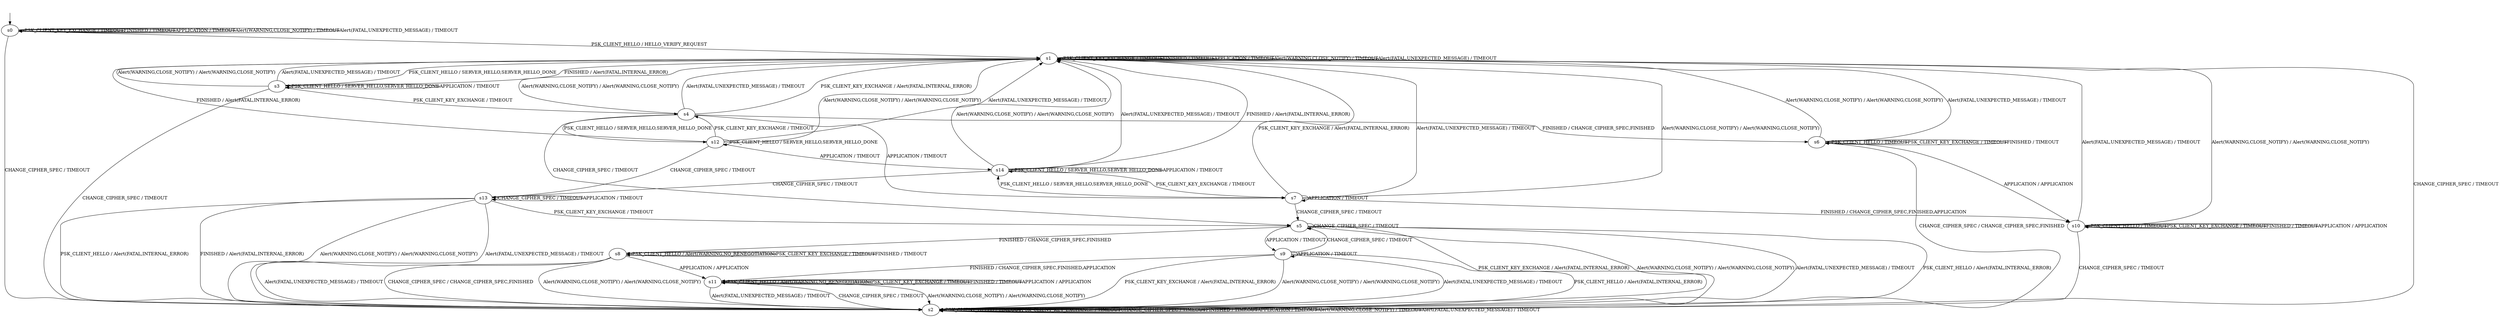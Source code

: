 digraph h2 {
s0 [label="s0"];
s1 [label="s1"];
s2 [label="s2"];
s3 [label="s3"];
s4 [label="s4"];
s5 [label="s5"];
s6 [label="s6"];
s7 [label="s7"];
s8 [label="s8"];
s9 [label="s9"];
s10 [label="s10"];
s11 [label="s11"];
s12 [label="s12"];
s13 [label="s13"];
s14 [label="s14"];
s0 -> s1 [label="PSK_CLIENT_HELLO / HELLO_VERIFY_REQUEST"];
s0 -> s0 [label="PSK_CLIENT_KEY_EXCHANGE / TIMEOUT"];
s0 -> s2 [label="CHANGE_CIPHER_SPEC / TIMEOUT"];
s0 -> s0 [label="FINISHED / TIMEOUT"];
s0 -> s0 [label="APPLICATION / TIMEOUT"];
s0 -> s0 [label="Alert(WARNING,CLOSE_NOTIFY) / TIMEOUT"];
s0 -> s0 [label="Alert(FATAL,UNEXPECTED_MESSAGE) / TIMEOUT"];
s1 -> s3 [label="PSK_CLIENT_HELLO / SERVER_HELLO,SERVER_HELLO_DONE"];
s1 -> s1 [label="PSK_CLIENT_KEY_EXCHANGE / TIMEOUT"];
s1 -> s2 [label="CHANGE_CIPHER_SPEC / TIMEOUT"];
s1 -> s1 [label="FINISHED / TIMEOUT"];
s1 -> s1 [label="APPLICATION / TIMEOUT"];
s1 -> s1 [label="Alert(WARNING,CLOSE_NOTIFY) / TIMEOUT"];
s1 -> s1 [label="Alert(FATAL,UNEXPECTED_MESSAGE) / TIMEOUT"];
s2 -> s2 [label="PSK_CLIENT_HELLO / TIMEOUT"];
s2 -> s2 [label="PSK_CLIENT_KEY_EXCHANGE / TIMEOUT"];
s2 -> s2 [label="CHANGE_CIPHER_SPEC / TIMEOUT"];
s2 -> s2 [label="FINISHED / TIMEOUT"];
s2 -> s2 [label="APPLICATION / TIMEOUT"];
s2 -> s2 [label="Alert(WARNING,CLOSE_NOTIFY) / TIMEOUT"];
s2 -> s2 [label="Alert(FATAL,UNEXPECTED_MESSAGE) / TIMEOUT"];
s3 -> s3 [label="PSK_CLIENT_HELLO / SERVER_HELLO,SERVER_HELLO_DONE"];
s3 -> s4 [label="PSK_CLIENT_KEY_EXCHANGE / TIMEOUT"];
s3 -> s2 [label="CHANGE_CIPHER_SPEC / TIMEOUT"];
s3 -> s1 [label="FINISHED / Alert(FATAL,INTERNAL_ERROR)"];
s3 -> s3 [label="APPLICATION / TIMEOUT"];
s3 -> s1 [label="Alert(WARNING,CLOSE_NOTIFY) / Alert(WARNING,CLOSE_NOTIFY)"];
s3 -> s1 [label="Alert(FATAL,UNEXPECTED_MESSAGE) / TIMEOUT"];
s4 -> s12 [label="PSK_CLIENT_HELLO / SERVER_HELLO,SERVER_HELLO_DONE"];
s4 -> s1 [label="PSK_CLIENT_KEY_EXCHANGE / Alert(FATAL,INTERNAL_ERROR)"];
s4 -> s5 [label="CHANGE_CIPHER_SPEC / TIMEOUT"];
s4 -> s6 [label="FINISHED / CHANGE_CIPHER_SPEC,FINISHED"];
s4 -> s7 [label="APPLICATION / TIMEOUT"];
s4 -> s1 [label="Alert(WARNING,CLOSE_NOTIFY) / Alert(WARNING,CLOSE_NOTIFY)"];
s4 -> s1 [label="Alert(FATAL,UNEXPECTED_MESSAGE) / TIMEOUT"];
s5 -> s2 [label="PSK_CLIENT_HELLO / Alert(FATAL,INTERNAL_ERROR)"];
s5 -> s2 [label="PSK_CLIENT_KEY_EXCHANGE / Alert(FATAL,INTERNAL_ERROR)"];
s5 -> s5 [label="CHANGE_CIPHER_SPEC / TIMEOUT"];
s5 -> s8 [label="FINISHED / CHANGE_CIPHER_SPEC,FINISHED"];
s5 -> s9 [label="APPLICATION / TIMEOUT"];
s5 -> s2 [label="Alert(WARNING,CLOSE_NOTIFY) / Alert(WARNING,CLOSE_NOTIFY)"];
s5 -> s2 [label="Alert(FATAL,UNEXPECTED_MESSAGE) / TIMEOUT"];
s6 -> s6 [label="PSK_CLIENT_HELLO / TIMEOUT"];
s6 -> s6 [label="PSK_CLIENT_KEY_EXCHANGE / TIMEOUT"];
s6 -> s2 [label="CHANGE_CIPHER_SPEC / CHANGE_CIPHER_SPEC,FINISHED"];
s6 -> s6 [label="FINISHED / TIMEOUT"];
s6 -> s10 [label="APPLICATION / APPLICATION"];
s6 -> s1 [label="Alert(WARNING,CLOSE_NOTIFY) / Alert(WARNING,CLOSE_NOTIFY)"];
s6 -> s1 [label="Alert(FATAL,UNEXPECTED_MESSAGE) / TIMEOUT"];
s7 -> s14 [label="PSK_CLIENT_HELLO / SERVER_HELLO,SERVER_HELLO_DONE"];
s7 -> s1 [label="PSK_CLIENT_KEY_EXCHANGE / Alert(FATAL,INTERNAL_ERROR)"];
s7 -> s5 [label="CHANGE_CIPHER_SPEC / TIMEOUT"];
s7 -> s10 [label="FINISHED / CHANGE_CIPHER_SPEC,FINISHED,APPLICATION"];
s7 -> s7 [label="APPLICATION / TIMEOUT"];
s7 -> s1 [label="Alert(WARNING,CLOSE_NOTIFY) / Alert(WARNING,CLOSE_NOTIFY)"];
s7 -> s1 [label="Alert(FATAL,UNEXPECTED_MESSAGE) / TIMEOUT"];
s8 -> s8 [label="PSK_CLIENT_HELLO / Alert(WARNING,NO_RENEGOTIATION)"];
s8 -> s8 [label="PSK_CLIENT_KEY_EXCHANGE / TIMEOUT"];
s8 -> s2 [label="CHANGE_CIPHER_SPEC / CHANGE_CIPHER_SPEC,FINISHED"];
s8 -> s8 [label="FINISHED / TIMEOUT"];
s8 -> s11 [label="APPLICATION / APPLICATION"];
s8 -> s2 [label="Alert(WARNING,CLOSE_NOTIFY) / Alert(WARNING,CLOSE_NOTIFY)"];
s8 -> s2 [label="Alert(FATAL,UNEXPECTED_MESSAGE) / TIMEOUT"];
s9 -> s2 [label="PSK_CLIENT_HELLO / Alert(FATAL,INTERNAL_ERROR)"];
s9 -> s2 [label="PSK_CLIENT_KEY_EXCHANGE / Alert(FATAL,INTERNAL_ERROR)"];
s9 -> s5 [label="CHANGE_CIPHER_SPEC / TIMEOUT"];
s9 -> s11 [label="FINISHED / CHANGE_CIPHER_SPEC,FINISHED,APPLICATION"];
s9 -> s9 [label="APPLICATION / TIMEOUT"];
s9 -> s2 [label="Alert(WARNING,CLOSE_NOTIFY) / Alert(WARNING,CLOSE_NOTIFY)"];
s9 -> s2 [label="Alert(FATAL,UNEXPECTED_MESSAGE) / TIMEOUT"];
s10 -> s10 [label="PSK_CLIENT_HELLO / TIMEOUT"];
s10 -> s10 [label="PSK_CLIENT_KEY_EXCHANGE / TIMEOUT"];
s10 -> s2 [label="CHANGE_CIPHER_SPEC / TIMEOUT"];
s10 -> s10 [label="FINISHED / TIMEOUT"];
s10 -> s10 [label="APPLICATION / APPLICATION"];
s10 -> s1 [label="Alert(WARNING,CLOSE_NOTIFY) / Alert(WARNING,CLOSE_NOTIFY)"];
s10 -> s1 [label="Alert(FATAL,UNEXPECTED_MESSAGE) / TIMEOUT"];
s11 -> s11 [label="PSK_CLIENT_HELLO / Alert(WARNING,NO_RENEGOTIATION)"];
s11 -> s11 [label="PSK_CLIENT_KEY_EXCHANGE / TIMEOUT"];
s11 -> s2 [label="CHANGE_CIPHER_SPEC / TIMEOUT"];
s11 -> s11 [label="FINISHED / TIMEOUT"];
s11 -> s11 [label="APPLICATION / APPLICATION"];
s11 -> s2 [label="Alert(WARNING,CLOSE_NOTIFY) / Alert(WARNING,CLOSE_NOTIFY)"];
s11 -> s2 [label="Alert(FATAL,UNEXPECTED_MESSAGE) / TIMEOUT"];
s12 -> s12 [label="PSK_CLIENT_HELLO / SERVER_HELLO,SERVER_HELLO_DONE"];
s12 -> s4 [label="PSK_CLIENT_KEY_EXCHANGE / TIMEOUT"];
s12 -> s13 [label="CHANGE_CIPHER_SPEC / TIMEOUT"];
s12 -> s1 [label="FINISHED / Alert(FATAL,INTERNAL_ERROR)"];
s12 -> s14 [label="APPLICATION / TIMEOUT"];
s12 -> s1 [label="Alert(WARNING,CLOSE_NOTIFY) / Alert(WARNING,CLOSE_NOTIFY)"];
s12 -> s1 [label="Alert(FATAL,UNEXPECTED_MESSAGE) / TIMEOUT"];
s13 -> s2 [label="PSK_CLIENT_HELLO / Alert(FATAL,INTERNAL_ERROR)"];
s13 -> s5 [label="PSK_CLIENT_KEY_EXCHANGE / TIMEOUT"];
s13 -> s13 [label="CHANGE_CIPHER_SPEC / TIMEOUT"];
s13 -> s2 [label="FINISHED / Alert(FATAL,INTERNAL_ERROR)"];
s13 -> s13 [label="APPLICATION / TIMEOUT"];
s13 -> s2 [label="Alert(WARNING,CLOSE_NOTIFY) / Alert(WARNING,CLOSE_NOTIFY)"];
s13 -> s2 [label="Alert(FATAL,UNEXPECTED_MESSAGE) / TIMEOUT"];
s14 -> s14 [label="PSK_CLIENT_HELLO / SERVER_HELLO,SERVER_HELLO_DONE"];
s14 -> s7 [label="PSK_CLIENT_KEY_EXCHANGE / TIMEOUT"];
s14 -> s13 [label="CHANGE_CIPHER_SPEC / TIMEOUT"];
s14 -> s1 [label="FINISHED / Alert(FATAL,INTERNAL_ERROR)"];
s14 -> s14 [label="APPLICATION / TIMEOUT"];
s14 -> s1 [label="Alert(WARNING,CLOSE_NOTIFY) / Alert(WARNING,CLOSE_NOTIFY)"];
s14 -> s1 [label="Alert(FATAL,UNEXPECTED_MESSAGE) / TIMEOUT"];
__start0 [shape=none, label=""];
__start0 -> s0 [label=""];
}
